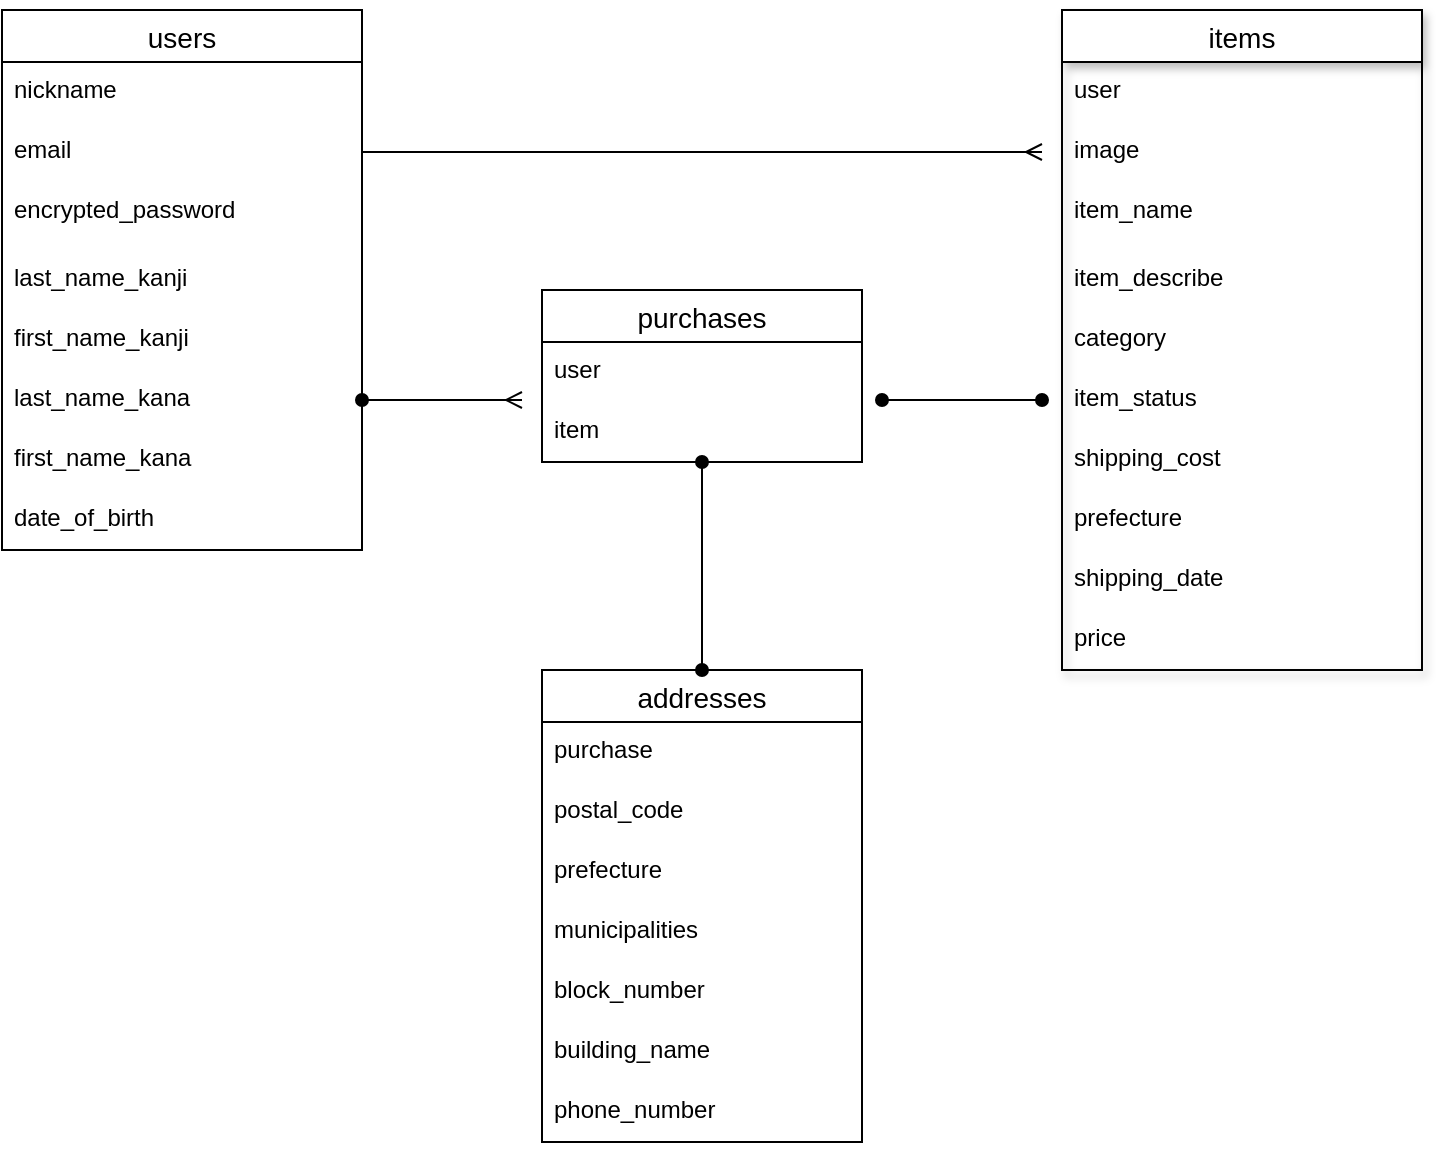 <mxfile version="13.10.0" type="embed" pages="2">
    <diagram id="et3nV_hdQS4ry0JIVv-h" name="ページ1">
        <mxGraphModel dx="417" dy="532" grid="1" gridSize="10" guides="1" tooltips="1" connect="1" arrows="1" fold="1" page="1" pageScale="1" pageWidth="827" pageHeight="1169" math="0" shadow="0">
            <root>
                <mxCell id="0"/>
                <mxCell id="1" parent="0"/>
                <mxCell id="FHm36_8-XQvNdz8TNzGY-82" value="items" style="swimlane;fontStyle=0;childLayout=stackLayout;horizontal=1;startSize=26;horizontalStack=0;resizeParent=1;resizeParentMax=0;resizeLast=0;collapsible=1;marginBottom=0;align=center;fontSize=14;aspect=fixed;shadow=1;" parent="1" vertex="1">
                    <mxGeometry x="570" y="90" width="180" height="330" as="geometry"/>
                </mxCell>
                <mxCell id="FHm36_8-XQvNdz8TNzGY-83" value="user" style="text;strokeColor=none;fillColor=none;spacingLeft=4;spacingRight=4;overflow=hidden;rotatable=0;points=[[0,0.5],[1,0.5]];portConstraint=eastwest;fontSize=12;" parent="FHm36_8-XQvNdz8TNzGY-82" vertex="1">
                    <mxGeometry y="26" width="180" height="30" as="geometry"/>
                </mxCell>
                <mxCell id="FHm36_8-XQvNdz8TNzGY-85" value="image" style="text;strokeColor=none;fillColor=none;spacingLeft=4;spacingRight=4;overflow=hidden;rotatable=0;points=[[0,0.5],[1,0.5]];portConstraint=eastwest;fontSize=12;" parent="FHm36_8-XQvNdz8TNzGY-82" vertex="1">
                    <mxGeometry y="56" width="180" height="30" as="geometry"/>
                </mxCell>
                <mxCell id="FHm36_8-XQvNdz8TNzGY-87" value="item_name " style="text;strokeColor=none;fillColor=none;spacingLeft=4;spacingRight=4;overflow=hidden;rotatable=0;points=[[0,0.5],[1,0.5]];portConstraint=eastwest;fontSize=12;" parent="FHm36_8-XQvNdz8TNzGY-82" vertex="1">
                    <mxGeometry y="86" width="180" height="34" as="geometry"/>
                </mxCell>
                <mxCell id="FHm36_8-XQvNdz8TNzGY-181" value="item_describe" style="text;strokeColor=none;fillColor=none;spacingLeft=4;spacingRight=4;overflow=hidden;rotatable=0;points=[[0,0.5],[1,0.5]];portConstraint=eastwest;fontSize=12;rounded=0;sketch=0;" parent="FHm36_8-XQvNdz8TNzGY-82" vertex="1">
                    <mxGeometry y="120" width="180" height="30" as="geometry"/>
                </mxCell>
                <mxCell id="FHm36_8-XQvNdz8TNzGY-91" value="category " style="text;strokeColor=none;fillColor=none;spacingLeft=4;spacingRight=4;overflow=hidden;rotatable=0;points=[[0,0.5],[1,0.5]];portConstraint=eastwest;fontSize=12;rounded=0;sketch=0;" parent="FHm36_8-XQvNdz8TNzGY-82" vertex="1">
                    <mxGeometry y="150" width="180" height="30" as="geometry"/>
                </mxCell>
                <mxCell id="FHm36_8-XQvNdz8TNzGY-93" value="item_status" style="text;strokeColor=none;fillColor=none;spacingLeft=4;spacingRight=4;overflow=hidden;rotatable=0;points=[[0,0.5],[1,0.5]];portConstraint=eastwest;fontSize=12;rounded=0;sketch=0;" parent="FHm36_8-XQvNdz8TNzGY-82" vertex="1">
                    <mxGeometry y="180" width="180" height="30" as="geometry"/>
                </mxCell>
                <mxCell id="47" value="shipping_cost" style="text;strokeColor=none;fillColor=none;spacingLeft=4;spacingRight=4;overflow=hidden;rotatable=0;points=[[0,0.5],[1,0.5]];portConstraint=eastwest;fontSize=12;rounded=0;sketch=0;" parent="FHm36_8-XQvNdz8TNzGY-82" vertex="1">
                    <mxGeometry y="210" width="180" height="30" as="geometry"/>
                </mxCell>
                <mxCell id="FHm36_8-XQvNdz8TNzGY-99" value="prefecture" style="text;strokeColor=none;fillColor=none;spacingLeft=4;spacingRight=4;overflow=hidden;rotatable=0;points=[[0,0.5],[1,0.5]];portConstraint=eastwest;fontSize=12;rounded=0;shadow=1;sketch=0;align=left;" parent="FHm36_8-XQvNdz8TNzGY-82" vertex="1">
                    <mxGeometry y="240" width="180" height="30" as="geometry"/>
                </mxCell>
                <mxCell id="FHm36_8-XQvNdz8TNzGY-103" value="shipping_date" style="text;strokeColor=none;fillColor=none;spacingLeft=4;spacingRight=4;overflow=hidden;rotatable=0;points=[[0,0.5],[1,0.5]];portConstraint=eastwest;fontSize=12;rounded=0;shadow=1;sketch=0;align=left;" parent="FHm36_8-XQvNdz8TNzGY-82" vertex="1">
                    <mxGeometry y="270" width="180" height="30" as="geometry"/>
                </mxCell>
                <mxCell id="FHm36_8-XQvNdz8TNzGY-102" value="price " style="text;strokeColor=none;fillColor=none;spacingLeft=4;spacingRight=4;overflow=hidden;rotatable=0;points=[[0,0.5],[1,0.5]];portConstraint=eastwest;fontSize=12;rounded=0;shadow=1;sketch=0;align=left;" parent="FHm36_8-XQvNdz8TNzGY-82" vertex="1">
                    <mxGeometry y="300" width="180" height="30" as="geometry"/>
                </mxCell>
                <mxCell id="19" value="users" style="swimlane;fontStyle=0;childLayout=stackLayout;horizontal=1;startSize=26;horizontalStack=0;resizeParent=1;resizeParentMax=0;resizeLast=0;collapsible=1;marginBottom=0;align=center;fontSize=14;aspect=fixed;" parent="1" vertex="1">
                    <mxGeometry x="40" y="90" width="180" height="270" as="geometry"/>
                </mxCell>
                <mxCell id="20" value="nickname" style="text;strokeColor=none;fillColor=none;spacingLeft=4;spacingRight=4;overflow=hidden;rotatable=0;points=[[0,0.5],[1,0.5]];portConstraint=eastwest;fontSize=12;" parent="19" vertex="1">
                    <mxGeometry y="26" width="180" height="30" as="geometry"/>
                </mxCell>
                <mxCell id="21" value="email" style="text;strokeColor=none;fillColor=none;spacingLeft=4;spacingRight=4;overflow=hidden;rotatable=0;points=[[0,0.5],[1,0.5]];portConstraint=eastwest;fontSize=12;" parent="19" vertex="1">
                    <mxGeometry y="56" width="180" height="30" as="geometry"/>
                </mxCell>
                <mxCell id="22" value="encrypted_password" style="text;strokeColor=none;fillColor=none;spacingLeft=4;spacingRight=4;overflow=hidden;rotatable=0;points=[[0,0.5],[1,0.5]];portConstraint=eastwest;fontSize=12;" parent="19" vertex="1">
                    <mxGeometry y="86" width="180" height="34" as="geometry"/>
                </mxCell>
                <mxCell id="FHm36_8-XQvNdz8TNzGY-64" value="last_name_kanji" style="text;strokeColor=none;fillColor=none;spacingLeft=4;spacingRight=4;overflow=hidden;rotatable=0;points=[[0,0.5],[1,0.5]];portConstraint=eastwest;fontSize=12;rounded=0;sketch=0;" parent="19" vertex="1">
                    <mxGeometry y="120" width="180" height="30" as="geometry"/>
                </mxCell>
                <mxCell id="FHm36_8-XQvNdz8TNzGY-67" value="first_name_kanji" style="text;strokeColor=none;fillColor=none;spacingLeft=4;spacingRight=4;overflow=hidden;rotatable=0;points=[[0,0.5],[1,0.5]];portConstraint=eastwest;fontSize=12;rounded=0;sketch=0;" parent="19" vertex="1">
                    <mxGeometry y="150" width="180" height="30" as="geometry"/>
                </mxCell>
                <mxCell id="FHm36_8-XQvNdz8TNzGY-69" value="last_name_kana" style="text;strokeColor=none;fillColor=none;spacingLeft=4;spacingRight=4;overflow=hidden;rotatable=0;points=[[0,0.5],[1,0.5]];portConstraint=eastwest;fontSize=12;rounded=0;sketch=0;" parent="19" vertex="1">
                    <mxGeometry y="180" width="180" height="30" as="geometry"/>
                </mxCell>
                <mxCell id="FHm36_8-XQvNdz8TNzGY-230" value="first_name_kana " style="text;strokeColor=none;fillColor=none;spacingLeft=4;spacingRight=4;overflow=hidden;rotatable=0;points=[[0,0.5],[1,0.5]];portConstraint=eastwest;fontSize=12;rounded=0;sketch=0;" parent="19" vertex="1">
                    <mxGeometry y="210" width="180" height="30" as="geometry"/>
                </mxCell>
                <mxCell id="FHm36_8-XQvNdz8TNzGY-231" value="date_of_birth" style="text;strokeColor=none;fillColor=none;spacingLeft=4;spacingRight=4;overflow=hidden;rotatable=0;points=[[0,0.5],[1,0.5]];portConstraint=eastwest;fontSize=12;rounded=0;sketch=0;" parent="19" vertex="1">
                    <mxGeometry y="240" width="180" height="30" as="geometry"/>
                </mxCell>
                <mxCell id="FHm36_8-XQvNdz8TNzGY-237" value="addresses" style="swimlane;fontStyle=0;childLayout=stackLayout;horizontal=1;startSize=26;horizontalStack=0;resizeParent=1;resizeParentMax=0;resizeLast=0;collapsible=1;marginBottom=0;align=center;fontSize=14;rounded=0;sketch=0;" parent="1" vertex="1">
                    <mxGeometry x="310" y="420" width="160" height="236" as="geometry"/>
                </mxCell>
                <mxCell id="41" value="purchase" style="text;strokeColor=none;fillColor=none;spacingLeft=4;spacingRight=4;overflow=hidden;rotatable=0;points=[[0,0.5],[1,0.5]];portConstraint=eastwest;fontSize=12;" parent="FHm36_8-XQvNdz8TNzGY-237" vertex="1">
                    <mxGeometry y="26" width="160" height="30" as="geometry"/>
                </mxCell>
                <mxCell id="FHm36_8-XQvNdz8TNzGY-239" value="postal_code" style="text;strokeColor=none;fillColor=none;spacingLeft=4;spacingRight=4;overflow=hidden;rotatable=0;points=[[0,0.5],[1,0.5]];portConstraint=eastwest;fontSize=12;" parent="FHm36_8-XQvNdz8TNzGY-237" vertex="1">
                    <mxGeometry y="56" width="160" height="30" as="geometry"/>
                </mxCell>
                <mxCell id="FHm36_8-XQvNdz8TNzGY-241" value="prefecture" style="text;strokeColor=none;fillColor=none;spacingLeft=4;spacingRight=4;overflow=hidden;rotatable=0;points=[[0,0.5],[1,0.5]];portConstraint=eastwest;fontSize=12;" parent="FHm36_8-XQvNdz8TNzGY-237" vertex="1">
                    <mxGeometry y="86" width="160" height="30" as="geometry"/>
                </mxCell>
                <mxCell id="FHm36_8-XQvNdz8TNzGY-242" value="municipalities" style="text;strokeColor=none;fillColor=none;spacingLeft=4;spacingRight=4;overflow=hidden;rotatable=0;points=[[0,0.5],[1,0.5]];portConstraint=eastwest;fontSize=12;" parent="FHm36_8-XQvNdz8TNzGY-237" vertex="1">
                    <mxGeometry y="116" width="160" height="30" as="geometry"/>
                </mxCell>
                <mxCell id="FHm36_8-XQvNdz8TNzGY-243" value="block_number" style="text;strokeColor=none;fillColor=none;spacingLeft=4;spacingRight=4;overflow=hidden;rotatable=0;points=[[0,0.5],[1,0.5]];portConstraint=eastwest;fontSize=12;" parent="FHm36_8-XQvNdz8TNzGY-237" vertex="1">
                    <mxGeometry y="146" width="160" height="30" as="geometry"/>
                </mxCell>
                <mxCell id="FHm36_8-XQvNdz8TNzGY-244" value="building_name" style="text;strokeColor=none;fillColor=none;spacingLeft=4;spacingRight=4;overflow=hidden;rotatable=0;points=[[0,0.5],[1,0.5]];portConstraint=eastwest;fontSize=12;" parent="FHm36_8-XQvNdz8TNzGY-237" vertex="1">
                    <mxGeometry y="176" width="160" height="30" as="geometry"/>
                </mxCell>
                <mxCell id="FHm36_8-XQvNdz8TNzGY-245" value="phone_number" style="text;strokeColor=none;fillColor=none;spacingLeft=4;spacingRight=4;overflow=hidden;rotatable=0;points=[[0,0.5],[1,0.5]];portConstraint=eastwest;fontSize=12;" parent="FHm36_8-XQvNdz8TNzGY-237" vertex="1">
                    <mxGeometry y="206" width="160" height="30" as="geometry"/>
                </mxCell>
                <mxCell id="38" style="edgeStyle=none;rounded=0;orthogonalLoop=1;jettySize=auto;html=1;entryX=0.5;entryY=0;entryDx=0;entryDy=0;startArrow=oval;startFill=1;endArrow=oval;endFill=1;" parent="1" source="25" target="FHm36_8-XQvNdz8TNzGY-237" edge="1">
                    <mxGeometry relative="1" as="geometry"/>
                </mxCell>
                <mxCell id="25" value="purchases" style="swimlane;fontStyle=0;childLayout=stackLayout;horizontal=1;startSize=26;horizontalStack=0;resizeParent=1;resizeParentMax=0;resizeLast=0;collapsible=1;marginBottom=0;align=center;fontSize=14;" parent="1" vertex="1">
                    <mxGeometry x="310" y="230" width="160" height="86" as="geometry"/>
                </mxCell>
                <mxCell id="26" value="user" style="text;strokeColor=none;fillColor=none;spacingLeft=4;spacingRight=4;overflow=hidden;rotatable=0;points=[[0,0.5],[1,0.5]];portConstraint=eastwest;fontSize=12;" parent="25" vertex="1">
                    <mxGeometry y="26" width="160" height="30" as="geometry"/>
                </mxCell>
                <mxCell id="27" value="item" style="text;strokeColor=none;fillColor=none;spacingLeft=4;spacingRight=4;overflow=hidden;rotatable=0;points=[[0,0.5],[1,0.5]];portConstraint=eastwest;fontSize=12;" parent="25" vertex="1">
                    <mxGeometry y="56" width="160" height="30" as="geometry"/>
                </mxCell>
                <mxCell id="45" style="edgeStyle=none;rounded=0;orthogonalLoop=1;jettySize=auto;html=1;startArrow=oval;startFill=1;endArrow=ERmany;endFill=0;" parent="1" source="FHm36_8-XQvNdz8TNzGY-69" edge="1">
                    <mxGeometry relative="1" as="geometry">
                        <mxPoint x="300" y="285" as="targetPoint"/>
                    </mxGeometry>
                </mxCell>
                <mxCell id="46" style="edgeStyle=none;rounded=0;orthogonalLoop=1;jettySize=auto;html=1;startArrow=oval;startFill=1;endArrow=oval;endFill=1;" parent="1" edge="1">
                    <mxGeometry relative="1" as="geometry">
                        <mxPoint x="480" y="285" as="targetPoint"/>
                        <mxPoint x="560" y="285" as="sourcePoint"/>
                        <Array as="points"/>
                    </mxGeometry>
                </mxCell>
                <mxCell id="48" style="edgeStyle=orthogonalEdgeStyle;rounded=0;orthogonalLoop=1;jettySize=auto;html=1;endArrow=ERmany;endFill=0;" edge="1" parent="1" source="21">
                    <mxGeometry relative="1" as="geometry">
                        <mxPoint x="560" y="161" as="targetPoint"/>
                    </mxGeometry>
                </mxCell>
            </root>
        </mxGraphModel>
    </diagram>
    <diagram id="GjrqVixyo5Lb_xLwM2QC" name="ページ2">
        &#xa;        &#xa;&#xa;
        <mxGraphModel dx="358" dy="532" grid="1" gridSize="10" guides="1" tooltips="1" connect="1" arrows="1" fold="1" page="1" pageScale="1" pageWidth="827" pageHeight="1169" math="0" shadow="0">
            &#xa;            &#xa;&#xa;
            <root>
                &#xa;                &#xa;&#xa;
                <mxCell id="041GzAaOtuiJibeUxBGK-0"/>
                &#xa;                &#xa;&#xa;
                <mxCell id="041GzAaOtuiJibeUxBGK-1" parent="041GzAaOtuiJibeUxBGK-0"/>
                &#xa;                &#xa;&#xa;
            </root>
            &#xa;            &#xa;&#xa;
        </mxGraphModel>
        &#xa;        &#xa;&#xa;
    </diagram>
</mxfile>